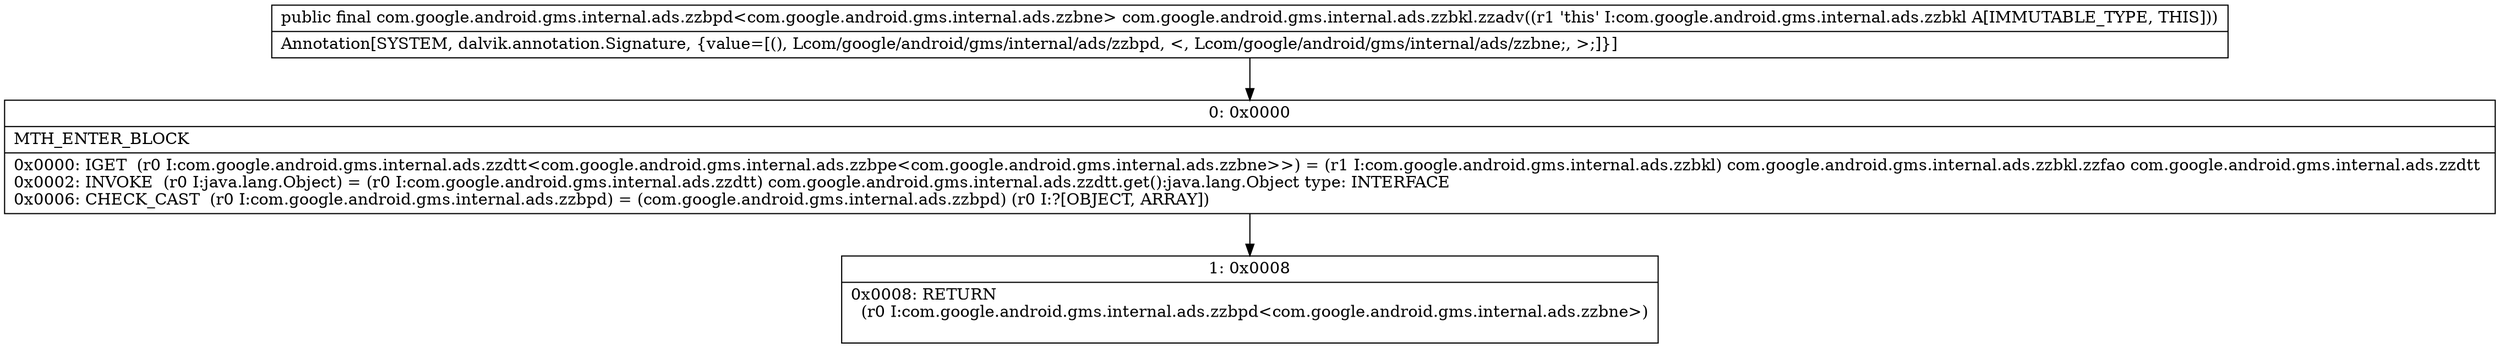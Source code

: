 digraph "CFG forcom.google.android.gms.internal.ads.zzbkl.zzadv()Lcom\/google\/android\/gms\/internal\/ads\/zzbpd;" {
Node_0 [shape=record,label="{0\:\ 0x0000|MTH_ENTER_BLOCK\l|0x0000: IGET  (r0 I:com.google.android.gms.internal.ads.zzdtt\<com.google.android.gms.internal.ads.zzbpe\<com.google.android.gms.internal.ads.zzbne\>\>) = (r1 I:com.google.android.gms.internal.ads.zzbkl) com.google.android.gms.internal.ads.zzbkl.zzfao com.google.android.gms.internal.ads.zzdtt \l0x0002: INVOKE  (r0 I:java.lang.Object) = (r0 I:com.google.android.gms.internal.ads.zzdtt) com.google.android.gms.internal.ads.zzdtt.get():java.lang.Object type: INTERFACE \l0x0006: CHECK_CAST  (r0 I:com.google.android.gms.internal.ads.zzbpd) = (com.google.android.gms.internal.ads.zzbpd) (r0 I:?[OBJECT, ARRAY]) \l}"];
Node_1 [shape=record,label="{1\:\ 0x0008|0x0008: RETURN  \l  (r0 I:com.google.android.gms.internal.ads.zzbpd\<com.google.android.gms.internal.ads.zzbne\>)\l \l}"];
MethodNode[shape=record,label="{public final com.google.android.gms.internal.ads.zzbpd\<com.google.android.gms.internal.ads.zzbne\> com.google.android.gms.internal.ads.zzbkl.zzadv((r1 'this' I:com.google.android.gms.internal.ads.zzbkl A[IMMUTABLE_TYPE, THIS]))  | Annotation[SYSTEM, dalvik.annotation.Signature, \{value=[(), Lcom\/google\/android\/gms\/internal\/ads\/zzbpd, \<, Lcom\/google\/android\/gms\/internal\/ads\/zzbne;, \>;]\}]\l}"];
MethodNode -> Node_0;
Node_0 -> Node_1;
}

